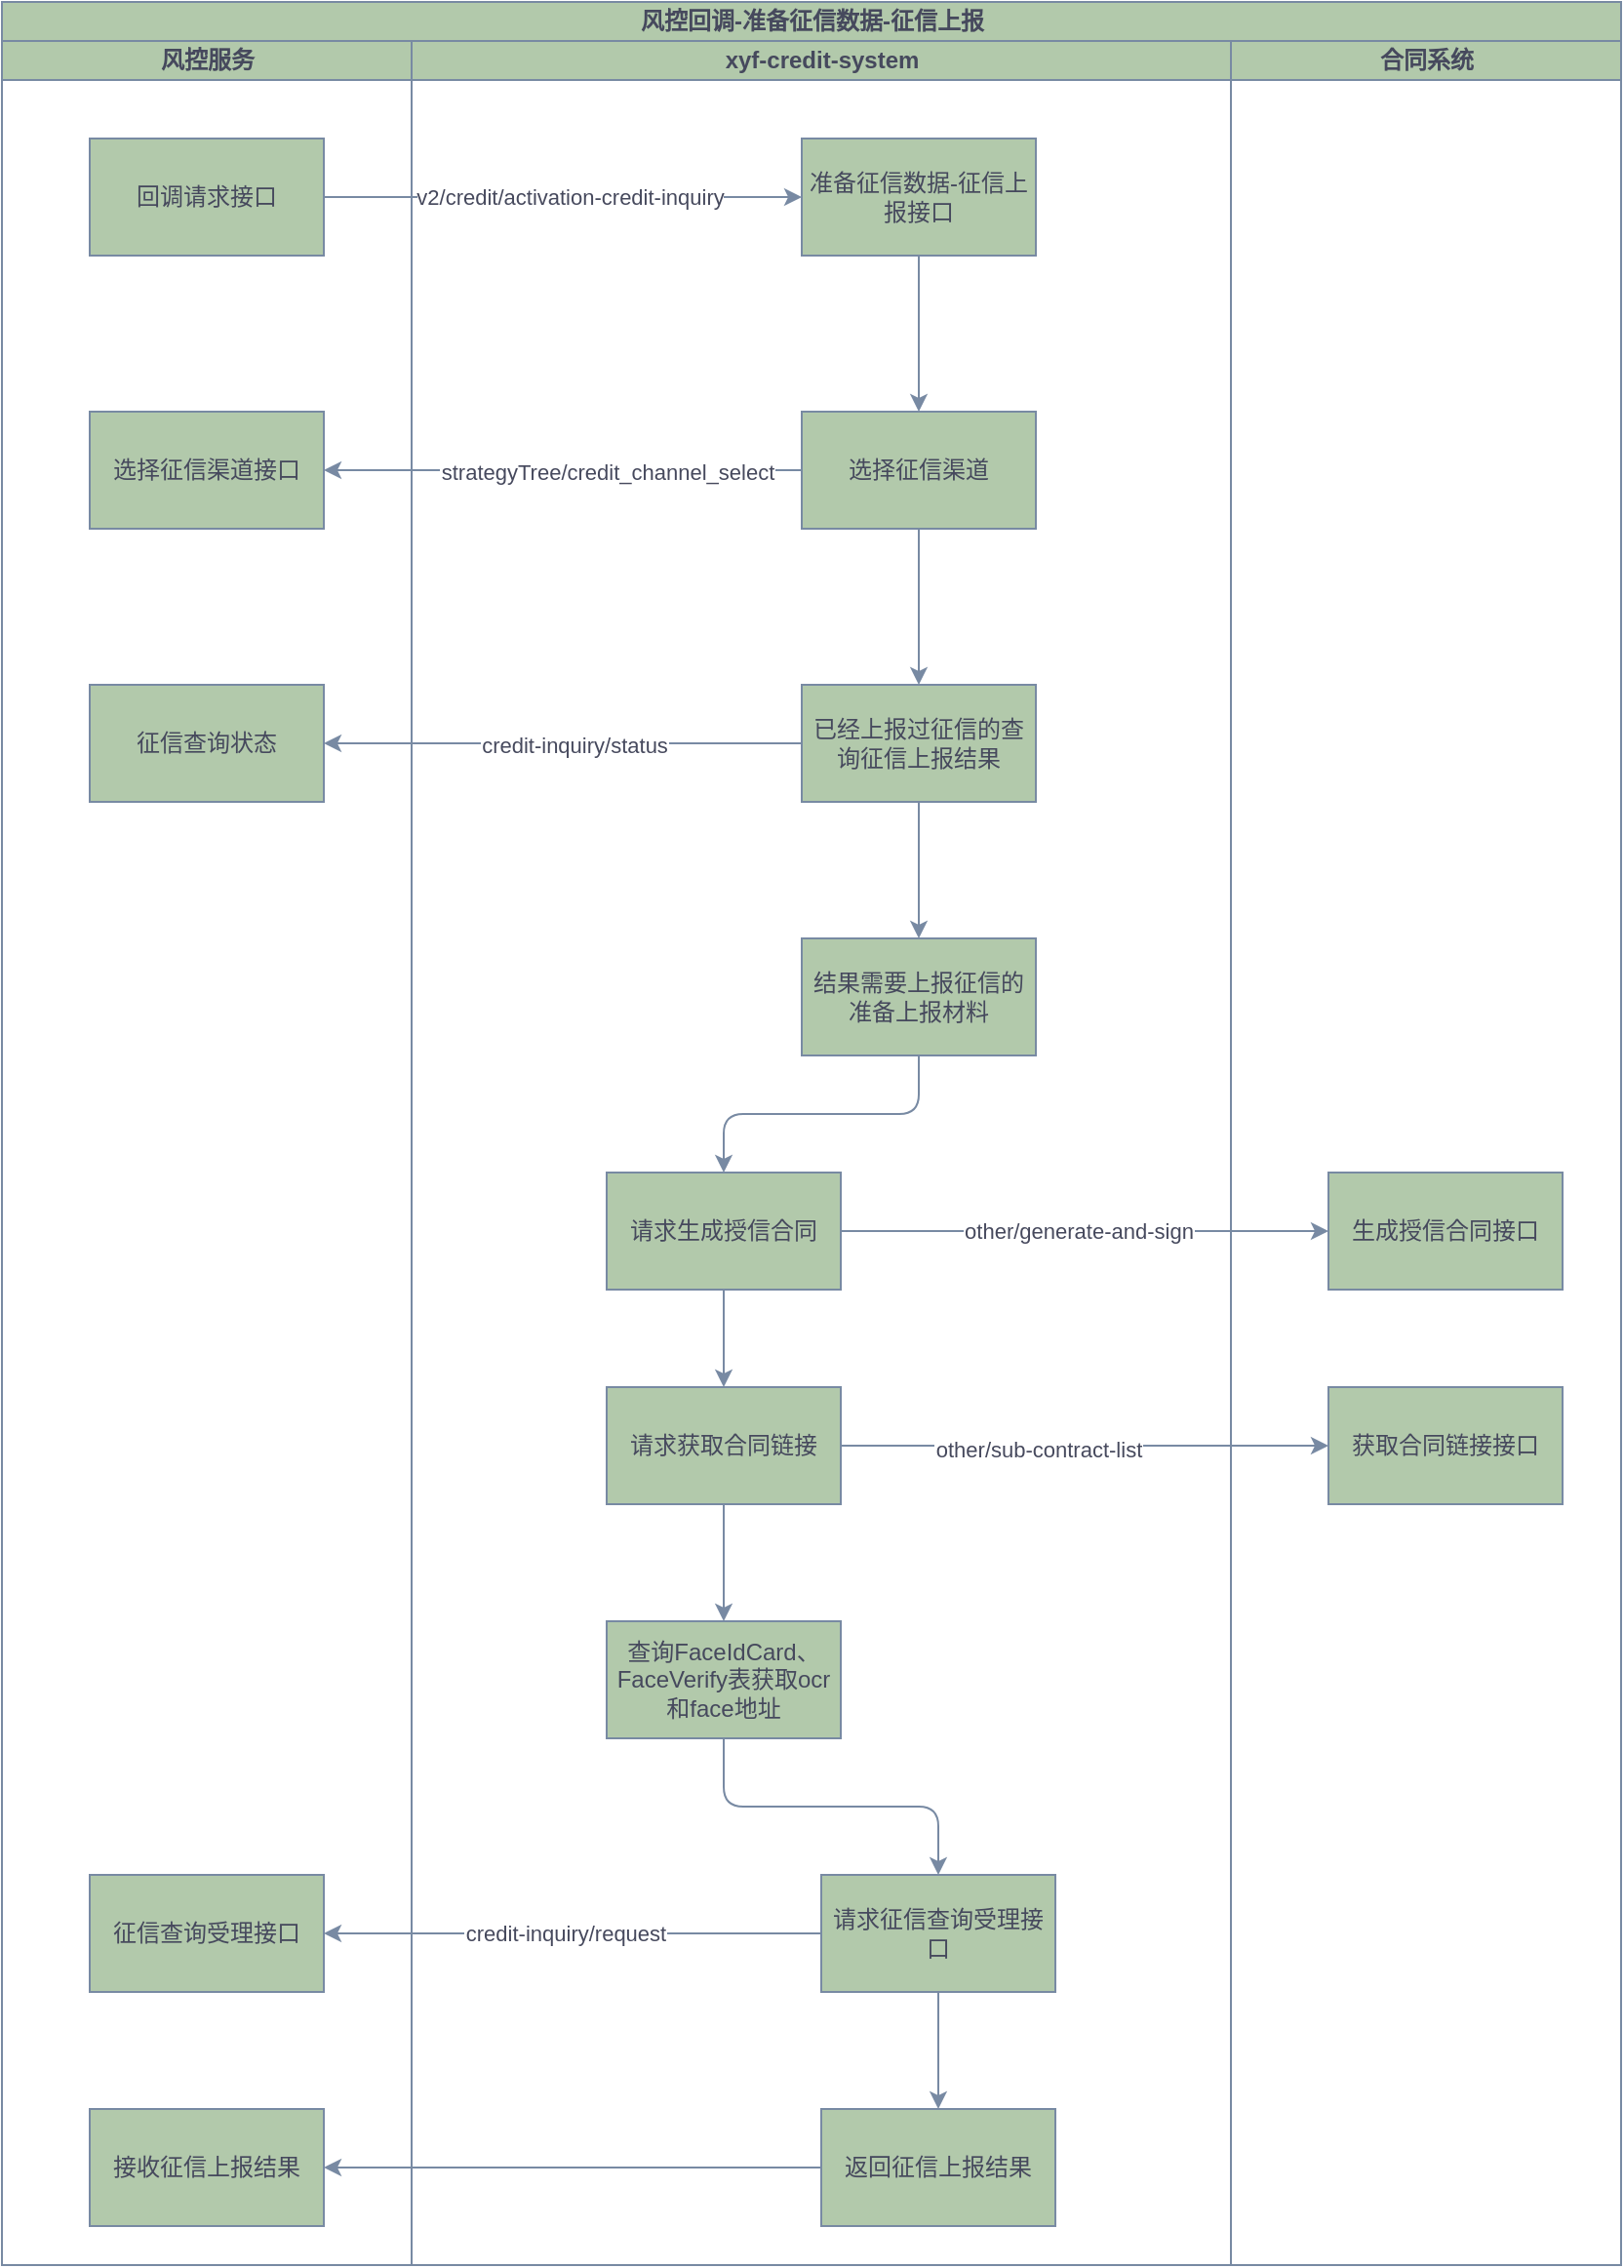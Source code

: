 <mxfile version="23.1.1" type="github">
  <diagram id="prtHgNgQTEPvFCAcTncT" name="Page-1">
    <mxGraphModel dx="830" dy="423" grid="1" gridSize="10" guides="1" tooltips="1" connect="1" arrows="1" fold="1" page="1" pageScale="1" pageWidth="827" pageHeight="1169" math="0" shadow="0">
      <root>
        <mxCell id="0" />
        <mxCell id="1" parent="0" />
        <mxCell id="V81XMG08OZuuRSj7IIeJ-1" value="风控回调-准备征信数据-征信上报" style="swimlane;childLayout=stackLayout;resizeParent=1;resizeParentMax=0;startSize=20;html=1;labelBackgroundColor=none;fillColor=#B2C9AB;strokeColor=#788AA3;fontColor=#46495D;" vertex="1" parent="1">
          <mxGeometry x="120" y="240" width="830" height="1160" as="geometry" />
        </mxCell>
        <mxCell id="V81XMG08OZuuRSj7IIeJ-2" value="风控服务" style="swimlane;startSize=20;html=1;labelBackgroundColor=none;fillColor=#B2C9AB;strokeColor=#788AA3;fontColor=#46495D;" vertex="1" parent="V81XMG08OZuuRSj7IIeJ-1">
          <mxGeometry y="20" width="210" height="1140" as="geometry" />
        </mxCell>
        <mxCell id="V81XMG08OZuuRSj7IIeJ-5" value="回调请求接口" style="rounded=0;whiteSpace=wrap;html=1;strokeColor=#788AA3;fontColor=#46495D;fillColor=#B2C9AB;" vertex="1" parent="V81XMG08OZuuRSj7IIeJ-2">
          <mxGeometry x="45" y="50" width="120" height="60" as="geometry" />
        </mxCell>
        <mxCell id="V81XMG08OZuuRSj7IIeJ-12" value="选择征信渠道接口" style="rounded=0;whiteSpace=wrap;html=1;strokeColor=#788AA3;fontColor=#46495D;fillColor=#B2C9AB;" vertex="1" parent="V81XMG08OZuuRSj7IIeJ-2">
          <mxGeometry x="45" y="190" width="120" height="60" as="geometry" />
        </mxCell>
        <mxCell id="V81XMG08OZuuRSj7IIeJ-17" value="征信查询状态" style="rounded=0;whiteSpace=wrap;html=1;strokeColor=#788AA3;fontColor=#46495D;fillColor=#B2C9AB;" vertex="1" parent="V81XMG08OZuuRSj7IIeJ-2">
          <mxGeometry x="45" y="330" width="120" height="60" as="geometry" />
        </mxCell>
        <mxCell id="V81XMG08OZuuRSj7IIeJ-37" value="征信查询受理接口" style="whiteSpace=wrap;html=1;fillColor=#B2C9AB;strokeColor=#788AA3;fontColor=#46495D;rounded=0;" vertex="1" parent="V81XMG08OZuuRSj7IIeJ-2">
          <mxGeometry x="45" y="940" width="120" height="60" as="geometry" />
        </mxCell>
        <mxCell id="V81XMG08OZuuRSj7IIeJ-42" value="接收征信上报结果" style="whiteSpace=wrap;html=1;fillColor=#B2C9AB;strokeColor=#788AA3;fontColor=#46495D;rounded=0;" vertex="1" parent="V81XMG08OZuuRSj7IIeJ-2">
          <mxGeometry x="45" y="1060" width="120" height="60" as="geometry" />
        </mxCell>
        <mxCell id="V81XMG08OZuuRSj7IIeJ-3" value="xyf-credit-system" style="swimlane;startSize=20;html=1;labelBackgroundColor=none;fillColor=#B2C9AB;strokeColor=#788AA3;fontColor=#46495D;" vertex="1" parent="V81XMG08OZuuRSj7IIeJ-1">
          <mxGeometry x="210" y="20" width="420" height="1140" as="geometry" />
        </mxCell>
        <mxCell id="V81XMG08OZuuRSj7IIeJ-11" value="" style="edgeStyle=orthogonalEdgeStyle;rounded=1;orthogonalLoop=1;jettySize=auto;html=1;strokeColor=#788AA3;fontColor=#46495D;fillColor=#B2C9AB;curved=0;" edge="1" parent="V81XMG08OZuuRSj7IIeJ-3" source="V81XMG08OZuuRSj7IIeJ-6" target="V81XMG08OZuuRSj7IIeJ-10">
          <mxGeometry relative="1" as="geometry" />
        </mxCell>
        <mxCell id="V81XMG08OZuuRSj7IIeJ-6" value="准备征信数据-征信上报接口" style="rounded=0;whiteSpace=wrap;html=1;strokeColor=#788AA3;fontColor=#46495D;fillColor=#B2C9AB;" vertex="1" parent="V81XMG08OZuuRSj7IIeJ-3">
          <mxGeometry x="200" y="50" width="120" height="60" as="geometry" />
        </mxCell>
        <mxCell id="V81XMG08OZuuRSj7IIeJ-16" value="" style="edgeStyle=orthogonalEdgeStyle;shape=connector;curved=0;rounded=1;orthogonalLoop=1;jettySize=auto;html=1;labelBackgroundColor=default;strokeColor=#788AA3;align=center;verticalAlign=middle;fontFamily=Helvetica;fontSize=11;fontColor=#46495D;endArrow=classic;fillColor=#B2C9AB;" edge="1" parent="V81XMG08OZuuRSj7IIeJ-3" source="V81XMG08OZuuRSj7IIeJ-10" target="V81XMG08OZuuRSj7IIeJ-15">
          <mxGeometry relative="1" as="geometry" />
        </mxCell>
        <mxCell id="V81XMG08OZuuRSj7IIeJ-10" value="选择征信渠道" style="rounded=0;whiteSpace=wrap;html=1;strokeColor=#788AA3;fontColor=#46495D;fillColor=#B2C9AB;" vertex="1" parent="V81XMG08OZuuRSj7IIeJ-3">
          <mxGeometry x="200" y="190" width="120" height="60" as="geometry" />
        </mxCell>
        <mxCell id="V81XMG08OZuuRSj7IIeJ-21" value="" style="edgeStyle=orthogonalEdgeStyle;shape=connector;curved=0;rounded=1;orthogonalLoop=1;jettySize=auto;html=1;labelBackgroundColor=default;strokeColor=#788AA3;align=center;verticalAlign=middle;fontFamily=Helvetica;fontSize=11;fontColor=#46495D;endArrow=classic;fillColor=#B2C9AB;" edge="1" parent="V81XMG08OZuuRSj7IIeJ-3" source="V81XMG08OZuuRSj7IIeJ-15" target="V81XMG08OZuuRSj7IIeJ-20">
          <mxGeometry relative="1" as="geometry" />
        </mxCell>
        <mxCell id="V81XMG08OZuuRSj7IIeJ-15" value="已经上报过征信的查询征信上报结果" style="rounded=0;whiteSpace=wrap;html=1;strokeColor=#788AA3;fontColor=#46495D;fillColor=#B2C9AB;" vertex="1" parent="V81XMG08OZuuRSj7IIeJ-3">
          <mxGeometry x="200" y="330" width="120" height="60" as="geometry" />
        </mxCell>
        <mxCell id="V81XMG08OZuuRSj7IIeJ-23" value="" style="edgeStyle=orthogonalEdgeStyle;shape=connector;curved=0;rounded=1;orthogonalLoop=1;jettySize=auto;html=1;labelBackgroundColor=default;strokeColor=#788AA3;align=center;verticalAlign=middle;fontFamily=Helvetica;fontSize=11;fontColor=#46495D;endArrow=classic;fillColor=#B2C9AB;" edge="1" parent="V81XMG08OZuuRSj7IIeJ-3" source="V81XMG08OZuuRSj7IIeJ-20" target="V81XMG08OZuuRSj7IIeJ-22">
          <mxGeometry relative="1" as="geometry" />
        </mxCell>
        <mxCell id="V81XMG08OZuuRSj7IIeJ-20" value="结果需要上报征信的准备上报材料" style="rounded=0;whiteSpace=wrap;html=1;strokeColor=#788AA3;fontColor=#46495D;fillColor=#B2C9AB;" vertex="1" parent="V81XMG08OZuuRSj7IIeJ-3">
          <mxGeometry x="200" y="460" width="120" height="60" as="geometry" />
        </mxCell>
        <mxCell id="V81XMG08OZuuRSj7IIeJ-28" value="" style="edgeStyle=orthogonalEdgeStyle;shape=connector;curved=0;rounded=1;orthogonalLoop=1;jettySize=auto;html=1;labelBackgroundColor=default;strokeColor=#788AA3;align=center;verticalAlign=middle;fontFamily=Helvetica;fontSize=11;fontColor=#46495D;endArrow=classic;fillColor=#B2C9AB;" edge="1" parent="V81XMG08OZuuRSj7IIeJ-3" source="V81XMG08OZuuRSj7IIeJ-22" target="V81XMG08OZuuRSj7IIeJ-27">
          <mxGeometry relative="1" as="geometry" />
        </mxCell>
        <mxCell id="V81XMG08OZuuRSj7IIeJ-22" value="请求生成授信合同" style="rounded=0;whiteSpace=wrap;html=1;strokeColor=#788AA3;fontColor=#46495D;fillColor=#B2C9AB;" vertex="1" parent="V81XMG08OZuuRSj7IIeJ-3">
          <mxGeometry x="100" y="580" width="120" height="60" as="geometry" />
        </mxCell>
        <mxCell id="V81XMG08OZuuRSj7IIeJ-34" value="" style="edgeStyle=orthogonalEdgeStyle;shape=connector;curved=0;rounded=1;orthogonalLoop=1;jettySize=auto;html=1;labelBackgroundColor=default;strokeColor=#788AA3;align=center;verticalAlign=middle;fontFamily=Helvetica;fontSize=11;fontColor=#46495D;endArrow=classic;fillColor=#B2C9AB;" edge="1" parent="V81XMG08OZuuRSj7IIeJ-3" source="V81XMG08OZuuRSj7IIeJ-27" target="V81XMG08OZuuRSj7IIeJ-33">
          <mxGeometry relative="1" as="geometry" />
        </mxCell>
        <mxCell id="V81XMG08OZuuRSj7IIeJ-27" value="请求获取合同链接" style="rounded=0;whiteSpace=wrap;html=1;strokeColor=#788AA3;fontColor=#46495D;fillColor=#B2C9AB;" vertex="1" parent="V81XMG08OZuuRSj7IIeJ-3">
          <mxGeometry x="100" y="690" width="120" height="60" as="geometry" />
        </mxCell>
        <mxCell id="V81XMG08OZuuRSj7IIeJ-36" value="" style="edgeStyle=orthogonalEdgeStyle;shape=connector;curved=0;rounded=1;orthogonalLoop=1;jettySize=auto;html=1;labelBackgroundColor=default;strokeColor=#788AA3;align=center;verticalAlign=middle;fontFamily=Helvetica;fontSize=11;fontColor=#46495D;endArrow=classic;fillColor=#B2C9AB;" edge="1" parent="V81XMG08OZuuRSj7IIeJ-3" source="V81XMG08OZuuRSj7IIeJ-33" target="V81XMG08OZuuRSj7IIeJ-35">
          <mxGeometry relative="1" as="geometry" />
        </mxCell>
        <mxCell id="V81XMG08OZuuRSj7IIeJ-33" value="查询FaceIdCard、FaceVerify表获取ocr和face地址" style="rounded=0;whiteSpace=wrap;html=1;strokeColor=#788AA3;fontColor=#46495D;fillColor=#B2C9AB;" vertex="1" parent="V81XMG08OZuuRSj7IIeJ-3">
          <mxGeometry x="100" y="810" width="120" height="60" as="geometry" />
        </mxCell>
        <mxCell id="V81XMG08OZuuRSj7IIeJ-41" value="" style="edgeStyle=orthogonalEdgeStyle;shape=connector;curved=0;rounded=1;orthogonalLoop=1;jettySize=auto;html=1;labelBackgroundColor=default;strokeColor=#788AA3;align=center;verticalAlign=middle;fontFamily=Helvetica;fontSize=11;fontColor=#46495D;endArrow=classic;fillColor=#B2C9AB;" edge="1" parent="V81XMG08OZuuRSj7IIeJ-3" source="V81XMG08OZuuRSj7IIeJ-35" target="V81XMG08OZuuRSj7IIeJ-40">
          <mxGeometry relative="1" as="geometry" />
        </mxCell>
        <mxCell id="V81XMG08OZuuRSj7IIeJ-35" value="请求征信查询受理接口" style="rounded=0;whiteSpace=wrap;html=1;strokeColor=#788AA3;fontColor=#46495D;fillColor=#B2C9AB;" vertex="1" parent="V81XMG08OZuuRSj7IIeJ-3">
          <mxGeometry x="210" y="940" width="120" height="60" as="geometry" />
        </mxCell>
        <mxCell id="V81XMG08OZuuRSj7IIeJ-40" value="返回征信上报结果" style="rounded=0;whiteSpace=wrap;html=1;strokeColor=#788AA3;fontColor=#46495D;fillColor=#B2C9AB;" vertex="1" parent="V81XMG08OZuuRSj7IIeJ-3">
          <mxGeometry x="210" y="1060" width="120" height="60" as="geometry" />
        </mxCell>
        <mxCell id="V81XMG08OZuuRSj7IIeJ-4" value="合同系统" style="swimlane;startSize=20;html=1;labelBackgroundColor=none;fillColor=#B2C9AB;strokeColor=#788AA3;fontColor=#46495D;" vertex="1" parent="V81XMG08OZuuRSj7IIeJ-1">
          <mxGeometry x="630" y="20" width="200" height="1140" as="geometry" />
        </mxCell>
        <mxCell id="V81XMG08OZuuRSj7IIeJ-24" value="生成授信合同接口" style="whiteSpace=wrap;html=1;fillColor=#B2C9AB;strokeColor=#788AA3;fontColor=#46495D;rounded=0;" vertex="1" parent="V81XMG08OZuuRSj7IIeJ-4">
          <mxGeometry x="50" y="580" width="120" height="60" as="geometry" />
        </mxCell>
        <mxCell id="V81XMG08OZuuRSj7IIeJ-29" value="获取合同链接接口" style="whiteSpace=wrap;html=1;fillColor=#B2C9AB;strokeColor=#788AA3;fontColor=#46495D;rounded=0;" vertex="1" parent="V81XMG08OZuuRSj7IIeJ-4">
          <mxGeometry x="50" y="690" width="120" height="60" as="geometry" />
        </mxCell>
        <mxCell id="V81XMG08OZuuRSj7IIeJ-7" style="edgeStyle=orthogonalEdgeStyle;rounded=0;orthogonalLoop=1;jettySize=auto;html=1;entryX=0;entryY=0.5;entryDx=0;entryDy=0;strokeColor=#788AA3;fontColor=#46495D;fillColor=#B2C9AB;" edge="1" parent="V81XMG08OZuuRSj7IIeJ-1" source="V81XMG08OZuuRSj7IIeJ-5" target="V81XMG08OZuuRSj7IIeJ-6">
          <mxGeometry relative="1" as="geometry" />
        </mxCell>
        <mxCell id="V81XMG08OZuuRSj7IIeJ-9" value="v2/credit/activation-credit-inquiry" style="edgeLabel;html=1;align=center;verticalAlign=middle;resizable=0;points=[];fontColor=#46495D;" vertex="1" connectable="0" parent="V81XMG08OZuuRSj7IIeJ-7">
          <mxGeometry x="-0.278" y="-3" relative="1" as="geometry">
            <mxPoint x="37" y="-3" as="offset" />
          </mxGeometry>
        </mxCell>
        <mxCell id="V81XMG08OZuuRSj7IIeJ-13" value="" style="edgeStyle=orthogonalEdgeStyle;rounded=0;orthogonalLoop=1;jettySize=auto;html=1;strokeColor=#788AA3;fontColor=#46495D;fillColor=#B2C9AB;" edge="1" parent="V81XMG08OZuuRSj7IIeJ-1" source="V81XMG08OZuuRSj7IIeJ-10" target="V81XMG08OZuuRSj7IIeJ-12">
          <mxGeometry relative="1" as="geometry" />
        </mxCell>
        <mxCell id="V81XMG08OZuuRSj7IIeJ-14" value="strategyTree/credit_channel_select" style="edgeLabel;align=center;verticalAlign=middle;resizable=0;points=[];fontColor=#46495D;" vertex="1" connectable="0" parent="V81XMG08OZuuRSj7IIeJ-13">
          <mxGeometry x="0.292" y="-3" relative="1" as="geometry">
            <mxPoint x="59" y="3" as="offset" />
          </mxGeometry>
        </mxCell>
        <mxCell id="V81XMG08OZuuRSj7IIeJ-18" value="" style="edgeStyle=orthogonalEdgeStyle;shape=connector;curved=0;rounded=1;orthogonalLoop=1;jettySize=auto;html=1;labelBackgroundColor=default;strokeColor=#788AA3;align=center;verticalAlign=middle;fontFamily=Helvetica;fontSize=11;fontColor=#46495D;endArrow=classic;fillColor=#B2C9AB;" edge="1" parent="V81XMG08OZuuRSj7IIeJ-1" source="V81XMG08OZuuRSj7IIeJ-15" target="V81XMG08OZuuRSj7IIeJ-17">
          <mxGeometry relative="1" as="geometry" />
        </mxCell>
        <mxCell id="V81XMG08OZuuRSj7IIeJ-19" value="credit-inquiry/status" style="edgeLabel;align=center;verticalAlign=middle;resizable=0;points=[];fontSize=11;fontFamily=Helvetica;fontColor=#46495D;" vertex="1" connectable="0" parent="V81XMG08OZuuRSj7IIeJ-18">
          <mxGeometry x="0.227" y="-1" relative="1" as="geometry">
            <mxPoint x="34" y="1" as="offset" />
          </mxGeometry>
        </mxCell>
        <mxCell id="V81XMG08OZuuRSj7IIeJ-25" value="" style="edgeStyle=orthogonalEdgeStyle;shape=connector;curved=0;rounded=1;orthogonalLoop=1;jettySize=auto;html=1;labelBackgroundColor=default;strokeColor=#788AA3;align=center;verticalAlign=middle;fontFamily=Helvetica;fontSize=11;fontColor=#46495D;endArrow=classic;fillColor=#B2C9AB;" edge="1" parent="V81XMG08OZuuRSj7IIeJ-1" source="V81XMG08OZuuRSj7IIeJ-22" target="V81XMG08OZuuRSj7IIeJ-24">
          <mxGeometry relative="1" as="geometry" />
        </mxCell>
        <mxCell id="V81XMG08OZuuRSj7IIeJ-26" value="other/generate-and-sign" style="edgeLabel;align=center;verticalAlign=middle;resizable=0;points=[];fontSize=11;fontFamily=Helvetica;fontColor=#46495D;" vertex="1" connectable="0" parent="V81XMG08OZuuRSj7IIeJ-25">
          <mxGeometry x="-0.024" y="1" relative="1" as="geometry">
            <mxPoint as="offset" />
          </mxGeometry>
        </mxCell>
        <mxCell id="V81XMG08OZuuRSj7IIeJ-30" value="" style="edgeStyle=orthogonalEdgeStyle;shape=connector;curved=0;rounded=1;orthogonalLoop=1;jettySize=auto;html=1;labelBackgroundColor=default;strokeColor=#788AA3;align=center;verticalAlign=middle;fontFamily=Helvetica;fontSize=11;fontColor=#46495D;endArrow=classic;fillColor=#B2C9AB;" edge="1" parent="V81XMG08OZuuRSj7IIeJ-1" source="V81XMG08OZuuRSj7IIeJ-27" target="V81XMG08OZuuRSj7IIeJ-29">
          <mxGeometry relative="1" as="geometry" />
        </mxCell>
        <mxCell id="V81XMG08OZuuRSj7IIeJ-32" value="other/sub-contract-list" style="edgeLabel;align=center;verticalAlign=middle;resizable=0;points=[];fontSize=11;fontFamily=Helvetica;fontColor=#46495D;" vertex="1" connectable="0" parent="V81XMG08OZuuRSj7IIeJ-30">
          <mxGeometry x="-0.19" y="-1" relative="1" as="geometry">
            <mxPoint as="offset" />
          </mxGeometry>
        </mxCell>
        <mxCell id="V81XMG08OZuuRSj7IIeJ-38" value="" style="edgeStyle=orthogonalEdgeStyle;shape=connector;curved=0;rounded=1;orthogonalLoop=1;jettySize=auto;html=1;labelBackgroundColor=default;strokeColor=#788AA3;align=center;verticalAlign=middle;fontFamily=Helvetica;fontSize=11;fontColor=#46495D;endArrow=classic;fillColor=#B2C9AB;" edge="1" parent="V81XMG08OZuuRSj7IIeJ-1" source="V81XMG08OZuuRSj7IIeJ-35" target="V81XMG08OZuuRSj7IIeJ-37">
          <mxGeometry relative="1" as="geometry" />
        </mxCell>
        <mxCell id="V81XMG08OZuuRSj7IIeJ-39" value="credit-inquiry/request" style="edgeLabel;align=center;verticalAlign=middle;resizable=0;points=[];fontSize=11;fontFamily=Helvetica;fontColor=#46495D;" vertex="1" connectable="0" parent="V81XMG08OZuuRSj7IIeJ-38">
          <mxGeometry x="0.029" y="-1" relative="1" as="geometry">
            <mxPoint as="offset" />
          </mxGeometry>
        </mxCell>
        <mxCell id="V81XMG08OZuuRSj7IIeJ-43" value="" style="edgeStyle=orthogonalEdgeStyle;shape=connector;curved=0;rounded=1;orthogonalLoop=1;jettySize=auto;html=1;labelBackgroundColor=default;strokeColor=#788AA3;align=center;verticalAlign=middle;fontFamily=Helvetica;fontSize=11;fontColor=#46495D;endArrow=classic;fillColor=#B2C9AB;" edge="1" parent="V81XMG08OZuuRSj7IIeJ-1" source="V81XMG08OZuuRSj7IIeJ-40" target="V81XMG08OZuuRSj7IIeJ-42">
          <mxGeometry relative="1" as="geometry" />
        </mxCell>
      </root>
    </mxGraphModel>
  </diagram>
</mxfile>
